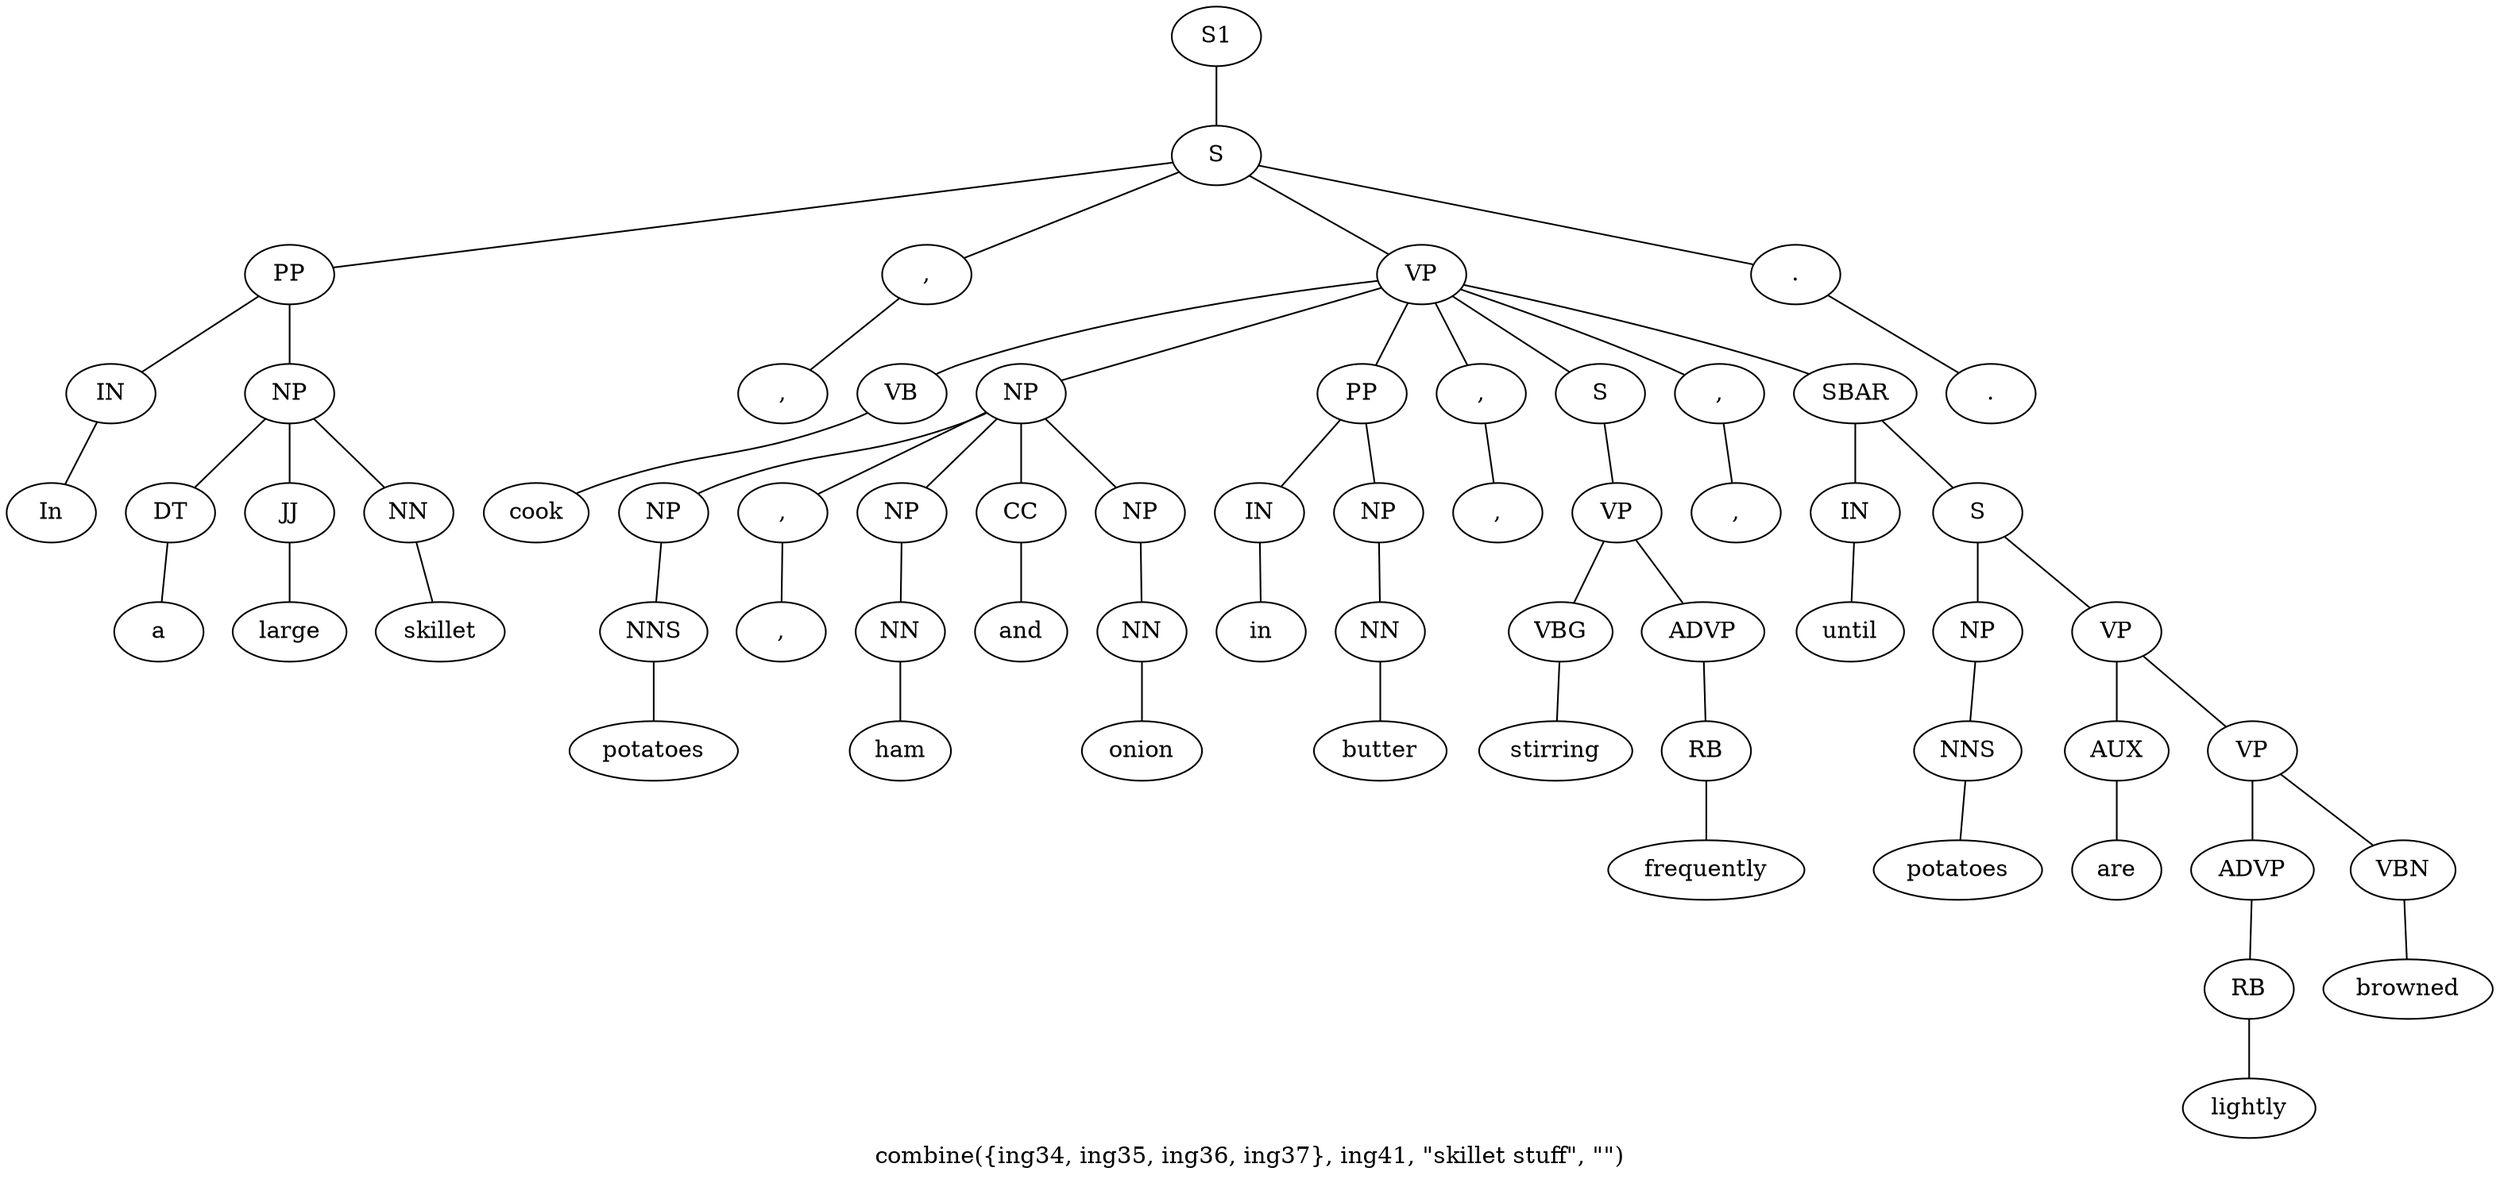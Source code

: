 graph SyntaxGraph {
	label = "combine({ing34, ing35, ing36, ing37}, ing41, \"skillet stuff\", \"\")";
	Node0 [label="S1"];
	Node1 [label="S"];
	Node2 [label="PP"];
	Node3 [label="IN"];
	Node4 [label="In"];
	Node5 [label="NP"];
	Node6 [label="DT"];
	Node7 [label="a"];
	Node8 [label="JJ"];
	Node9 [label="large"];
	Node10 [label="NN"];
	Node11 [label="skillet"];
	Node12 [label=","];
	Node13 [label=","];
	Node14 [label="VP"];
	Node15 [label="VB"];
	Node16 [label="cook"];
	Node17 [label="NP"];
	Node18 [label="NP"];
	Node19 [label="NNS"];
	Node20 [label="potatoes"];
	Node21 [label=","];
	Node22 [label=","];
	Node23 [label="NP"];
	Node24 [label="NN"];
	Node25 [label="ham"];
	Node26 [label="CC"];
	Node27 [label="and"];
	Node28 [label="NP"];
	Node29 [label="NN"];
	Node30 [label="onion"];
	Node31 [label="PP"];
	Node32 [label="IN"];
	Node33 [label="in"];
	Node34 [label="NP"];
	Node35 [label="NN"];
	Node36 [label="butter"];
	Node37 [label=","];
	Node38 [label=","];
	Node39 [label="S"];
	Node40 [label="VP"];
	Node41 [label="VBG"];
	Node42 [label="stirring"];
	Node43 [label="ADVP"];
	Node44 [label="RB"];
	Node45 [label="frequently"];
	Node46 [label=","];
	Node47 [label=","];
	Node48 [label="SBAR"];
	Node49 [label="IN"];
	Node50 [label="until"];
	Node51 [label="S"];
	Node52 [label="NP"];
	Node53 [label="NNS"];
	Node54 [label="potatoes"];
	Node55 [label="VP"];
	Node56 [label="AUX"];
	Node57 [label="are"];
	Node58 [label="VP"];
	Node59 [label="ADVP"];
	Node60 [label="RB"];
	Node61 [label="lightly"];
	Node62 [label="VBN"];
	Node63 [label="browned"];
	Node64 [label="."];
	Node65 [label="."];

	Node0 -- Node1;
	Node1 -- Node2;
	Node1 -- Node12;
	Node1 -- Node14;
	Node1 -- Node64;
	Node2 -- Node3;
	Node2 -- Node5;
	Node3 -- Node4;
	Node5 -- Node6;
	Node5 -- Node8;
	Node5 -- Node10;
	Node6 -- Node7;
	Node8 -- Node9;
	Node10 -- Node11;
	Node12 -- Node13;
	Node14 -- Node15;
	Node14 -- Node17;
	Node14 -- Node31;
	Node14 -- Node37;
	Node14 -- Node39;
	Node14 -- Node46;
	Node14 -- Node48;
	Node15 -- Node16;
	Node17 -- Node18;
	Node17 -- Node21;
	Node17 -- Node23;
	Node17 -- Node26;
	Node17 -- Node28;
	Node18 -- Node19;
	Node19 -- Node20;
	Node21 -- Node22;
	Node23 -- Node24;
	Node24 -- Node25;
	Node26 -- Node27;
	Node28 -- Node29;
	Node29 -- Node30;
	Node31 -- Node32;
	Node31 -- Node34;
	Node32 -- Node33;
	Node34 -- Node35;
	Node35 -- Node36;
	Node37 -- Node38;
	Node39 -- Node40;
	Node40 -- Node41;
	Node40 -- Node43;
	Node41 -- Node42;
	Node43 -- Node44;
	Node44 -- Node45;
	Node46 -- Node47;
	Node48 -- Node49;
	Node48 -- Node51;
	Node49 -- Node50;
	Node51 -- Node52;
	Node51 -- Node55;
	Node52 -- Node53;
	Node53 -- Node54;
	Node55 -- Node56;
	Node55 -- Node58;
	Node56 -- Node57;
	Node58 -- Node59;
	Node58 -- Node62;
	Node59 -- Node60;
	Node60 -- Node61;
	Node62 -- Node63;
	Node64 -- Node65;
}